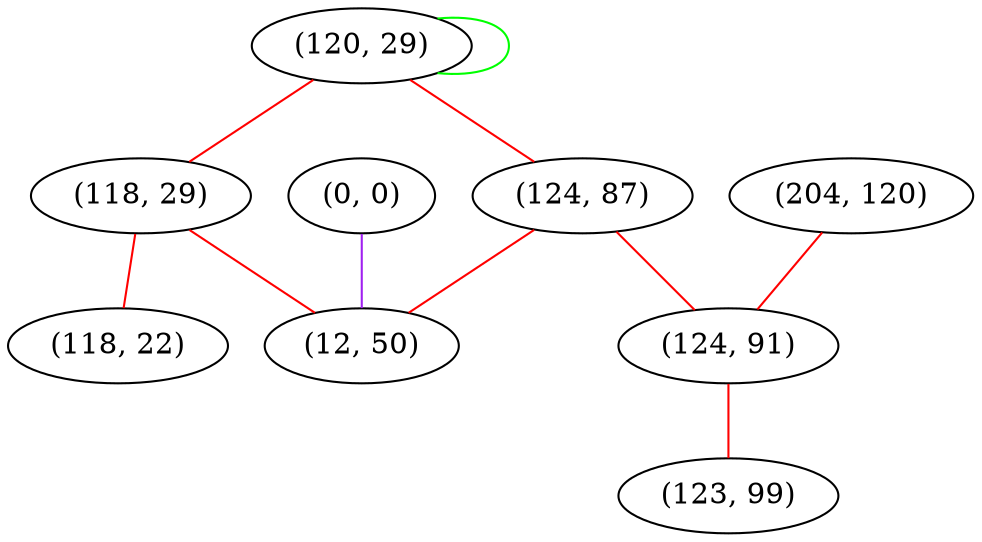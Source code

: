 graph "" {
"(0, 0)";
"(120, 29)";
"(118, 29)";
"(118, 22)";
"(124, 87)";
"(204, 120)";
"(12, 50)";
"(124, 91)";
"(123, 99)";
"(0, 0)" -- "(12, 50)"  [color=purple, key=0, weight=4];
"(120, 29)" -- "(124, 87)"  [color=red, key=0, weight=1];
"(120, 29)" -- "(120, 29)"  [color=green, key=0, weight=2];
"(120, 29)" -- "(118, 29)"  [color=red, key=0, weight=1];
"(118, 29)" -- "(12, 50)"  [color=red, key=0, weight=1];
"(118, 29)" -- "(118, 22)"  [color=red, key=0, weight=1];
"(124, 87)" -- "(12, 50)"  [color=red, key=0, weight=1];
"(124, 87)" -- "(124, 91)"  [color=red, key=0, weight=1];
"(204, 120)" -- "(124, 91)"  [color=red, key=0, weight=1];
"(124, 91)" -- "(123, 99)"  [color=red, key=0, weight=1];
}
